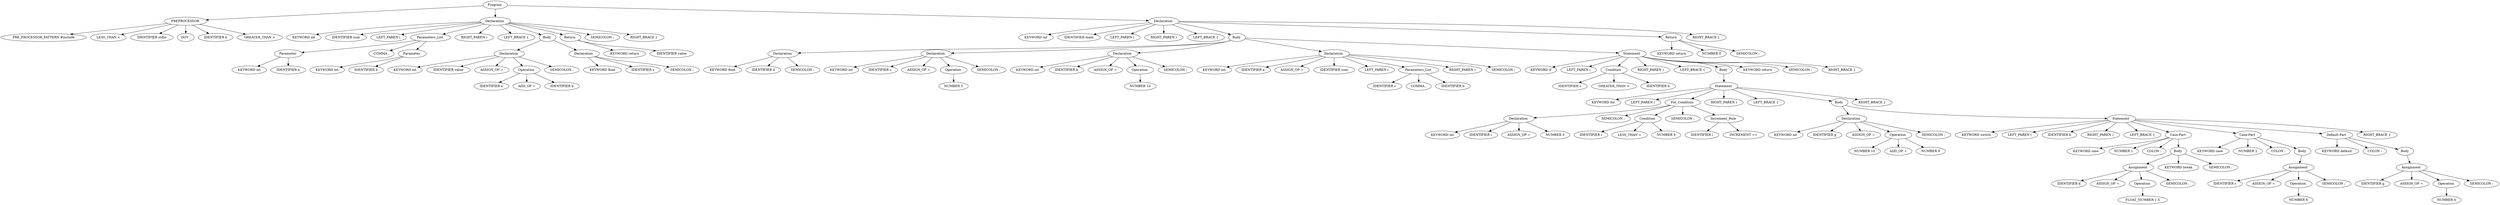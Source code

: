 digraph ParseTree {
  1274370218 [label="Program "];
  758705033 [label="PREPROCESSOR "];
  1604839423 [label="PRE_PROCESSOR_PATTERN #include"];
  758705033 -> 1604839423;
  1177096266 [label="LESS_THAN <"];
  758705033 -> 1177096266;
  670576685 [label="IDENTIFIER stdio"];
  758705033 -> 670576685;
  1299641336 [label="DOT ."];
  758705033 -> 1299641336;
  764308918 [label="IDENTIFIER h"];
  758705033 -> 764308918;
  598446861 [label="GREATER_THAN >"];
  758705033 -> 598446861;
  1274370218 -> 758705033;
  1161082381 [label="Declaration "];
  1067938912 [label="KEYWORD int"];
  1161082381 -> 1067938912;
  1637506559 [label="IDENTIFIER sum"];
  1161082381 -> 1637506559;
  517380410 [label="LEFT_PAREN ("];
  1161082381 -> 517380410;
  2117255219 [label="Parameters_List "];
  2058534881 [label="Parameter "];
  1232367853 [label="KEYWORD int"];
  2058534881 -> 1232367853;
  1673605040 [label="IDENTIFIER a"];
  2058534881 -> 1673605040;
  2117255219 -> 2058534881;
  186276003 [label="COMMA ,"];
  2117255219 -> 186276003;
  1681433494 [label="Parameter "];
  237061348 [label="KEYWORD int"];
  1681433494 -> 237061348;
  1685538367 [label="IDENTIFIER b"];
  1681433494 -> 1685538367;
  2117255219 -> 1681433494;
  1161082381 -> 2117255219;
  1030870354 [label="RIGHT_PAREN )"];
  1161082381 -> 1030870354;
  485815673 [label="LEFT_BRACE {"];
  1161082381 -> 485815673;
  410424423 [label="Body "];
  1190035432 [label="Declaration "];
  1963387170 [label="KEYWORD int"];
  1190035432 -> 1963387170;
  1323468230 [label="IDENTIFIER value"];
  1190035432 -> 1323468230;
  1645995473 [label="ASSIGN_OP ="];
  1190035432 -> 1645995473;
  1463801669 [label="Operation "];
  355629945 [label="IDENTIFIER a"];
  1463801669 -> 355629945;
  1327763628 [label="ADD_OP +"];
  1463801669 -> 1327763628;
  1915503092 [label="IDENTIFIER b"];
  1463801669 -> 1915503092;
  1190035432 -> 1463801669;
  1535128843 [label="SEMICOLON ;"];
  1190035432 -> 1535128843;
  410424423 -> 1190035432;
  1567581361 [label="Declaration "];
  849460928 [label="KEYWORD float"];
  1567581361 -> 849460928;
  580024961 [label="IDENTIFIER s"];
  1567581361 -> 580024961;
  2027961269 [label="SEMICOLON ;"];
  1567581361 -> 2027961269;
  410424423 -> 1567581361;
  1161082381 -> 410424423;
  1586270964 [label="Return "];
  1642360923 [label="KEYWORD return"];
  1586270964 -> 1642360923;
  1343441044 [label="IDENTIFIER value"];
  1586270964 -> 1343441044;
  1161082381 -> 1586270964;
  693632176 [label="SEMICOLON ;"];
  1161082381 -> 693632176;
  326549596 [label="RIGHT_BRACE }"];
  1161082381 -> 326549596;
  1274370218 -> 1161082381;
  1364335809 [label="Declaration "];
  458209687 [label="KEYWORD int"];
  1364335809 -> 458209687;
  233530418 [label="IDENTIFIER main"];
  1364335809 -> 233530418;
  683287027 [label="LEFT_PAREN ("];
  1364335809 -> 683287027;
  1766822961 [label="RIGHT_PAREN )"];
  1364335809 -> 1766822961;
  254413710 [label="LEFT_BRACE {"];
  1364335809 -> 254413710;
  1496724653 [label="Body "];
  553264065 [label="Declaration "];
  897697267 [label="KEYWORD float"];
  553264065 -> 897697267;
  1789447862 [label="IDENTIFIER d"];
  553264065 -> 1789447862;
  38997010 [label="SEMICOLON ;"];
  553264065 -> 38997010;
  1496724653 -> 553264065;
  1942406066 [label="Declaration "];
  1213415012 [label="KEYWORD int"];
  1942406066 -> 1213415012;
  1688376486 [label="IDENTIFIER c"];
  1942406066 -> 1688376486;
  2114664380 [label="ASSIGN_OP ="];
  1942406066 -> 2114664380;
  999661724 [label="Operation "];
  1793329556 [label="NUMBER 5"];
  999661724 -> 1793329556;
  1942406066 -> 999661724;
  445884362 [label="SEMICOLON ;"];
  1942406066 -> 445884362;
  1496724653 -> 1942406066;
  1031980531 [label="Declaration "];
  721748895 [label="KEYWORD int"];
  1031980531 -> 721748895;
  1642534850 [label="IDENTIFIER b"];
  1031980531 -> 1642534850;
  1724731843 [label="ASSIGN_OP ="];
  1031980531 -> 1724731843;
  1305193908 [label="Operation "];
  1313953385 [label="NUMBER 10"];
  1305193908 -> 1313953385;
  1031980531 -> 1305193908;
  399573350 [label="SEMICOLON ;"];
  1031980531 -> 399573350;
  1496724653 -> 1031980531;
  463345942 [label="Declaration "];
  195600860 [label="KEYWORD int"];
  463345942 -> 195600860;
  1334729950 [label="IDENTIFIER a"];
  463345942 -> 1334729950;
  1347137144 [label="ASSIGN_OP ="];
  463345942 -> 1347137144;
  997608398 [label="IDENTIFIER sum"];
  463345942 -> 997608398;
  1973336893 [label="LEFT_PAREN ("];
  463345942 -> 1973336893;
  1212899836 [label="Parameters_List "];
  1174290147 [label="IDENTIFIER c"];
  1212899836 -> 1174290147;
  1289696681 [label="COMMA ,"];
  1212899836 -> 1289696681;
  1285044316 [label="IDENTIFIER b"];
  1212899836 -> 1285044316;
  463345942 -> 1212899836;
  1607460018 [label="RIGHT_PAREN )"];
  463345942 -> 1607460018;
  1811075214 [label="SEMICOLON ;"];
  463345942 -> 1811075214;
  1496724653 -> 463345942;
  1588970020 [label="Statement "];
  1407343478 [label="KEYWORD if"];
  1588970020 -> 1407343478;
  1940447180 [label="LEFT_PAREN ("];
  1588970020 -> 1940447180;
  245565335 [label="Condition "];
  2121744517 [label="IDENTIFIER c"];
  245565335 -> 2121744517;
  1066376662 [label="GREATER_THAN >"];
  245565335 -> 1066376662;
  183264084 [label="IDENTIFIER b"];
  245565335 -> 183264084;
  1588970020 -> 245565335;
  476402209 [label="RIGHT_PAREN )"];
  1588970020 -> 476402209;
  1490180672 [label="LEFT_BRACE {"];
  1588970020 -> 1490180672;
  460332449 [label="Body "];
  1919892312 [label="Statement "];
  1143839598 [label="KEYWORD for"];
  1919892312 -> 1143839598;
  250075633 [label="LEFT_PAREN ("];
  1919892312 -> 250075633;
  358699161 [label="For_Condition "];
  517938326 [label="Declaration "];
  914424520 [label="KEYWORD int"];
  517938326 -> 914424520;
  110718392 [label="IDENTIFIER i"];
  517938326 -> 110718392;
  425918570 [label="ASSIGN_OP ="];
  517938326 -> 425918570;
  2143192188 [label="NUMBER 0"];
  517938326 -> 2143192188;
  358699161 -> 517938326;
  1100439041 [label="SEMICOLON ;"];
  358699161 -> 1100439041;
  204349222 [label="Condition "];
  231685785 [label="IDENTIFIER i"];
  204349222 -> 231685785;
  114935352 [label="LESS_THAN <"];
  204349222 -> 114935352;
  2110121908 [label="NUMBER 9"];
  204349222 -> 2110121908;
  358699161 -> 204349222;
  32374789 [label="SEMICOLON ;"];
  358699161 -> 32374789;
  1973538135 [label="Increment_Rule "];
  1023487453 [label="IDENTIFIER i"];
  1973538135 -> 1023487453;
  1865127310 [label="INCREMENT ++"];
  1973538135 -> 1865127310;
  358699161 -> 1973538135;
  1919892312 -> 358699161;
  515132998 [label="RIGHT_PAREN )"];
  1919892312 -> 515132998;
  1694819250 [label="LEFT_BRACE {"];
  1919892312 -> 1694819250;
  1365202186 [label="Body "];
  1651191114 [label="Declaration "];
  1586600255 [label="KEYWORD int"];
  1651191114 -> 1586600255;
  474675244 [label="IDENTIFIER g"];
  1651191114 -> 474675244;
  932583850 [label="ASSIGN_OP ="];
  1651191114 -> 932583850;
  212628335 [label="Operation "];
  1579572132 [label="NUMBER 10"];
  212628335 -> 1579572132;
  359023572 [label="ADD_OP +"];
  212628335 -> 359023572;
  305808283 [label="NUMBER 9"];
  212628335 -> 305808283;
  1651191114 -> 212628335;
  2111991224 [label="SEMICOLON ;"];
  1651191114 -> 2111991224;
  1365202186 -> 1651191114;
  292938459 [label="Statement "];
  917142466 [label="KEYWORD switch"];
  292938459 -> 917142466;
  1993134103 [label="LEFT_PAREN ("];
  292938459 -> 1993134103;
  405662939 [label="IDENTIFIER b"];
  292938459 -> 405662939;
  653305407 [label="RIGHT_PAREN )"];
  292938459 -> 653305407;
  1130478920 [label="LEFT_BRACE {"];
  292938459 -> 1130478920;
  1404928347 [label="Case-Part "];
  604107971 [label="KEYWORD case"];
  1404928347 -> 604107971;
  123961122 [label="NUMBER 1"];
  1404928347 -> 123961122;
  1227229563 [label="COLON :"];
  1404928347 -> 1227229563;
  1982791261 [label="Body "];
  1562557367 [label="Assignment "];
  1101288798 [label="IDENTIFIER d"];
  1562557367 -> 1101288798;
  942731712 [label="ASSIGN_OP ="];
  1562557367 -> 942731712;
  971848845 [label="Operation "];
  1910163204 [label="FLOAT_NUMBER 1.5"];
  971848845 -> 1910163204;
  1562557367 -> 971848845;
  305623748 [label="SEMICOLON ;"];
  1562557367 -> 305623748;
  1982791261 -> 1562557367;
  758529971 [label="KEYWORD break"];
  1982791261 -> 758529971;
  2104457164 [label="SEMICOLON ;"];
  1982791261 -> 2104457164;
  1404928347 -> 1982791261;
  292938459 -> 1404928347;
  1521118594 [label="Case-Part "];
  1940030785 [label="KEYWORD case"];
  1521118594 -> 1940030785;
  1869997857 [label="NUMBER 2"];
  1521118594 -> 1869997857;
  1763847188 [label="COLON :"];
  1521118594 -> 1763847188;
  1617791695 [label="Body "];
  125993742 [label="Assignment "];
  1192108080 [label="IDENTIFIER c"];
  125993742 -> 1192108080;
  1068824137 [label="ASSIGN_OP ="];
  125993742 -> 1068824137;
  864237698 [label="Operation "];
  537548559 [label="NUMBER 6"];
  864237698 -> 537548559;
  125993742 -> 864237698;
  380894366 [label="SEMICOLON ;"];
  125993742 -> 380894366;
  1617791695 -> 125993742;
  1521118594 -> 1617791695;
  292938459 -> 1521118594;
  237852351 [label="Default-Part "];
  608188624 [label="KEYWORD default"];
  237852351 -> 608188624;
  1451270520 [label="COLON :"];
  237852351 -> 1451270520;
  1608446010 [label="Body "];
  992136656 [label="Assignment "];
  511833308 [label="IDENTIFIER g"];
  992136656 -> 511833308;
  1297685781 [label="ASSIGN_OP ="];
  992136656 -> 1297685781;
  1705929636 [label="Operation "];
  1221555852 [label="NUMBER 4"];
  1705929636 -> 1221555852;
  992136656 -> 1705929636;
  1509514333 [label="SEMICOLON ;"];
  992136656 -> 1509514333;
  1608446010 -> 992136656;
  237852351 -> 1608446010;
  292938459 -> 237852351;
  1556956098 [label="RIGHT_BRACE }"];
  292938459 -> 1556956098;
  1365202186 -> 292938459;
  1919892312 -> 1365202186;
  1252585652 [label="RIGHT_BRACE }"];
  1919892312 -> 1252585652;
  460332449 -> 1919892312;
  1588970020 -> 460332449;
  2036368507 [label="KEYWORD return"];
  1588970020 -> 2036368507;
  1785210046 [label="SEMICOLON ;"];
  1588970020 -> 1785210046;
  1552787810 [label="RIGHT_BRACE }"];
  1588970020 -> 1552787810;
  1496724653 -> 1588970020;
  1364335809 -> 1496724653;
  1361960727 [label="Return "];
  739498517 [label="KEYWORD return"];
  1361960727 -> 739498517;
  125130493 [label="NUMBER 0"];
  1361960727 -> 125130493;
  914504136 [label="SEMICOLON ;"];
  1361960727 -> 914504136;
  1364335809 -> 1361960727;
  166239592 [label="RIGHT_BRACE }"];
  1364335809 -> 166239592;
  1274370218 -> 1364335809;
}